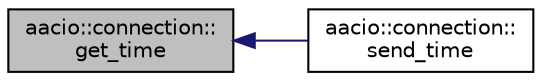 digraph "aacio::connection::get_time"
{
  edge [fontname="Helvetica",fontsize="10",labelfontname="Helvetica",labelfontsize="10"];
  node [fontname="Helvetica",fontsize="10",shape=record];
  rankdir="LR";
  Node2 [label="aacio::connection::\lget_time",height=0.2,width=0.4,color="black", fillcolor="grey75", style="filled", fontcolor="black"];
  Node2 -> Node3 [dir="back",color="midnightblue",fontsize="10",style="solid"];
  Node3 [label="aacio::connection::\lsend_time",height=0.2,width=0.4,color="black", fillcolor="white", style="filled",URL="$classaacio_1_1connection.html#a351c243bf6561ca014de449f17442d39",tooltip="Populate and queue time_message. "];
}
